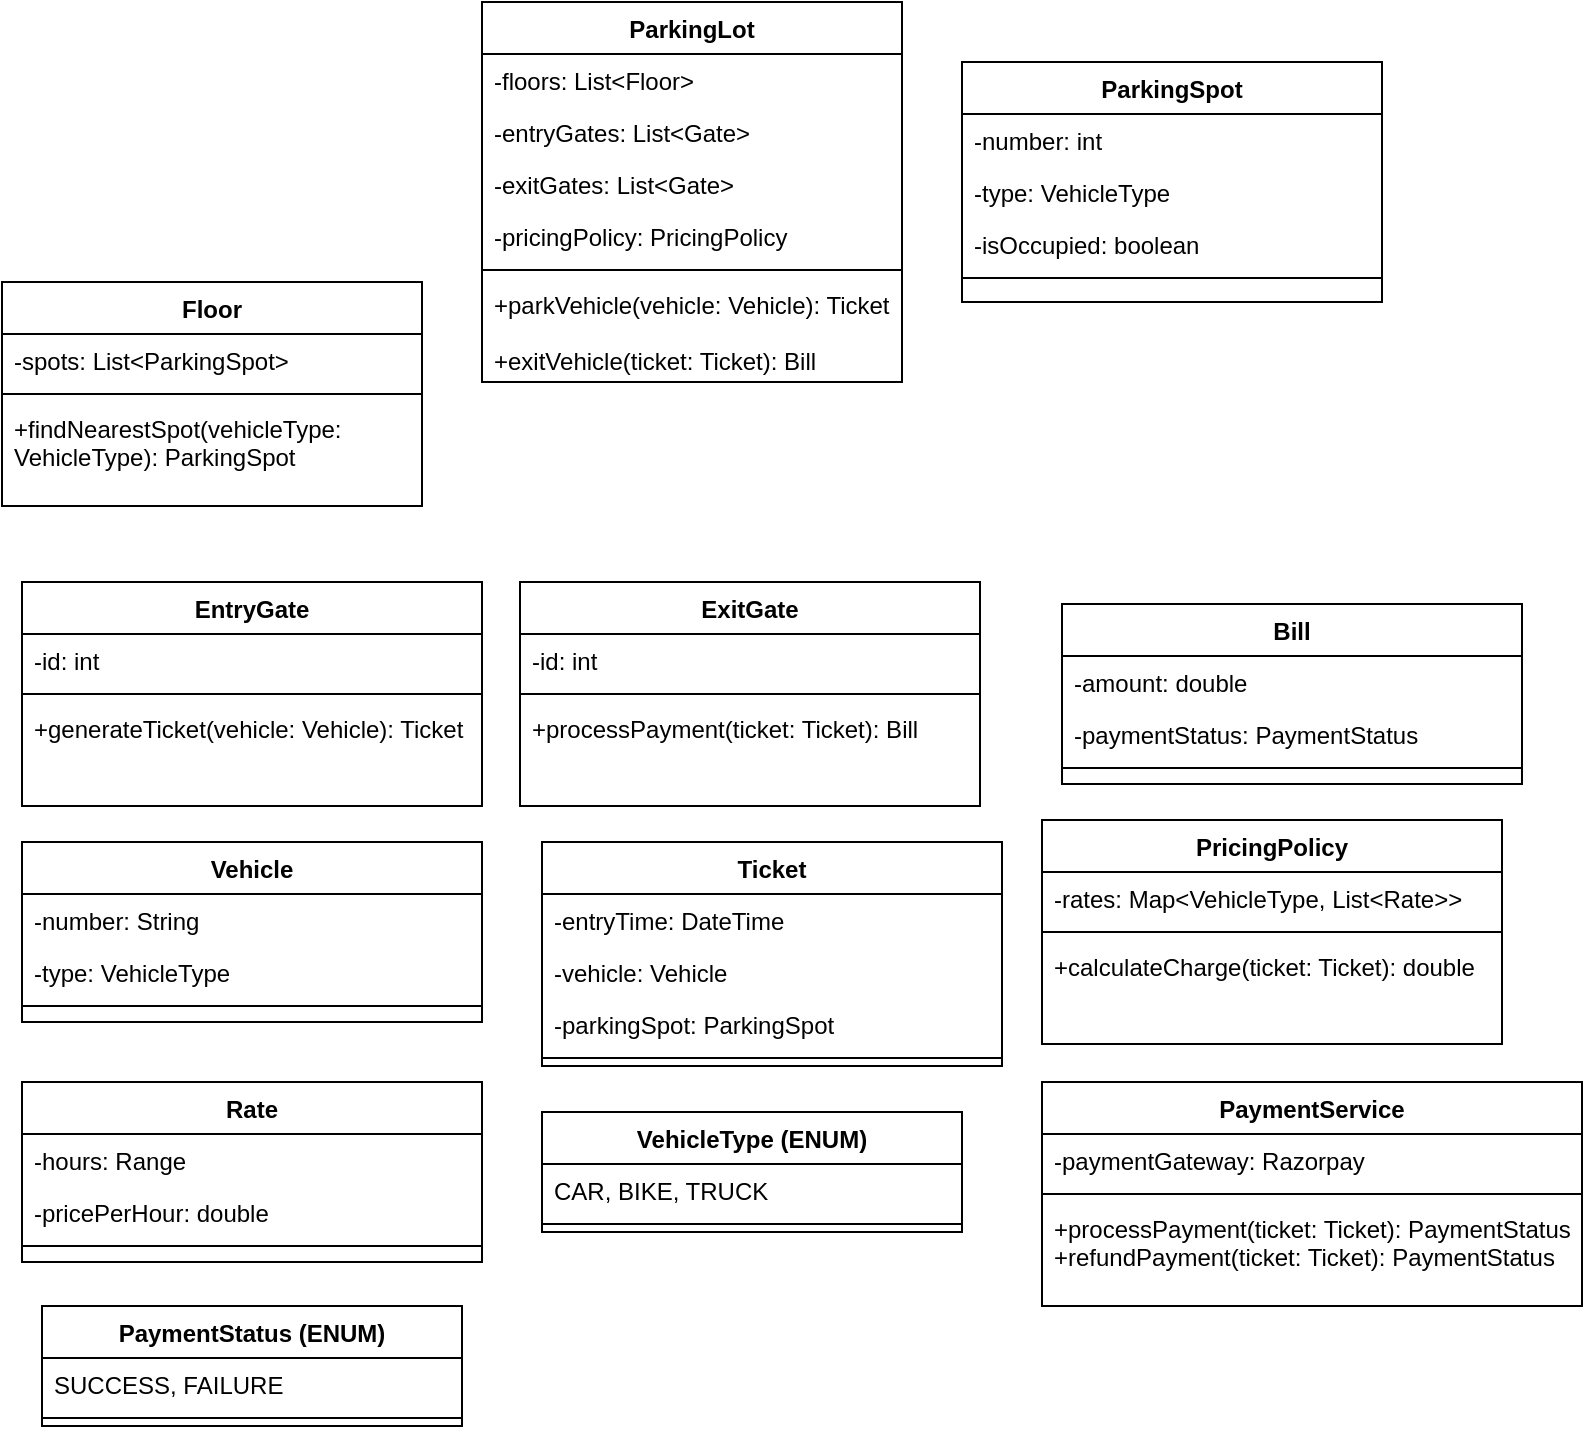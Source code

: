 <mxfile version="24.7.6">
  <diagram id="C5RBs43oDa-KdzZeNtuy" name="Page-1">
    <mxGraphModel dx="1050" dy="557" grid="1" gridSize="10" guides="1" tooltips="1" connect="1" arrows="1" fold="1" page="1" pageScale="1" pageWidth="827" pageHeight="1169" math="0" shadow="0">
      <root>
        <mxCell id="WIyWlLk6GJQsqaUBKTNV-0" />
        <mxCell id="WIyWlLk6GJQsqaUBKTNV-1" parent="WIyWlLk6GJQsqaUBKTNV-0" />
        <mxCell id="zkfFHV4jXpPFQw0GAbJ--0" value="ParkingLot" style="swimlane;fontStyle=1;align=center;verticalAlign=top;childLayout=stackLayout;horizontal=1;startSize=26;horizontalStack=0;resizeParent=1;resizeLast=0;collapsible=1;marginBottom=0;rounded=0;shadow=0;strokeWidth=1;" parent="WIyWlLk6GJQsqaUBKTNV-1" vertex="1">
          <mxGeometry x="280" y="30" width="210" height="190" as="geometry">
            <mxRectangle x="230" y="140" width="160" height="26" as="alternateBounds" />
          </mxGeometry>
        </mxCell>
        <mxCell id="zkfFHV4jXpPFQw0GAbJ--1" value="-floors: List&lt;Floor&gt; " style="text;align=left;verticalAlign=top;spacingLeft=4;spacingRight=4;overflow=hidden;rotatable=0;points=[[0,0.5],[1,0.5]];portConstraint=eastwest;" parent="zkfFHV4jXpPFQw0GAbJ--0" vertex="1">
          <mxGeometry y="26" width="210" height="26" as="geometry" />
        </mxCell>
        <mxCell id="zkfFHV4jXpPFQw0GAbJ--2" value="-entryGates: List&lt;Gate&gt;" style="text;align=left;verticalAlign=top;spacingLeft=4;spacingRight=4;overflow=hidden;rotatable=0;points=[[0,0.5],[1,0.5]];portConstraint=eastwest;rounded=0;shadow=0;html=0;" parent="zkfFHV4jXpPFQw0GAbJ--0" vertex="1">
          <mxGeometry y="52" width="210" height="26" as="geometry" />
        </mxCell>
        <mxCell id="zkfFHV4jXpPFQw0GAbJ--3" value="-exitGates: List&lt;Gate&gt;  " style="text;align=left;verticalAlign=top;spacingLeft=4;spacingRight=4;overflow=hidden;rotatable=0;points=[[0,0.5],[1,0.5]];portConstraint=eastwest;rounded=0;shadow=0;html=0;" parent="zkfFHV4jXpPFQw0GAbJ--0" vertex="1">
          <mxGeometry y="78" width="210" height="26" as="geometry" />
        </mxCell>
        <mxCell id="4GC-tnCzy-OKuHNRi4nL-4" value="-pricingPolicy: PricingPolicy " style="text;align=left;verticalAlign=top;spacingLeft=4;spacingRight=4;overflow=hidden;rotatable=0;points=[[0,0.5],[1,0.5]];portConstraint=eastwest;rounded=0;shadow=0;html=0;" vertex="1" parent="zkfFHV4jXpPFQw0GAbJ--0">
          <mxGeometry y="104" width="210" height="26" as="geometry" />
        </mxCell>
        <mxCell id="zkfFHV4jXpPFQw0GAbJ--4" value="" style="line;html=1;strokeWidth=1;align=left;verticalAlign=middle;spacingTop=-1;spacingLeft=3;spacingRight=3;rotatable=0;labelPosition=right;points=[];portConstraint=eastwest;" parent="zkfFHV4jXpPFQw0GAbJ--0" vertex="1">
          <mxGeometry y="130" width="210" height="8" as="geometry" />
        </mxCell>
        <mxCell id="zkfFHV4jXpPFQw0GAbJ--5" value="+parkVehicle(vehicle: Vehicle): Ticket&#xa;&#xa;+exitVehicle(ticket: Ticket): Bill" style="text;align=left;verticalAlign=top;spacingLeft=4;spacingRight=4;overflow=hidden;rotatable=0;points=[[0,0.5],[1,0.5]];portConstraint=eastwest;" parent="zkfFHV4jXpPFQw0GAbJ--0" vertex="1">
          <mxGeometry y="138" width="210" height="52" as="geometry" />
        </mxCell>
        <mxCell id="4GC-tnCzy-OKuHNRi4nL-5" value="Floor" style="swimlane;fontStyle=1;align=center;verticalAlign=top;childLayout=stackLayout;horizontal=1;startSize=26;horizontalStack=0;resizeParent=1;resizeLast=0;collapsible=1;marginBottom=0;rounded=0;shadow=0;strokeWidth=1;" vertex="1" parent="WIyWlLk6GJQsqaUBKTNV-1">
          <mxGeometry x="40" y="170" width="210" height="112" as="geometry">
            <mxRectangle x="230" y="140" width="160" height="26" as="alternateBounds" />
          </mxGeometry>
        </mxCell>
        <mxCell id="4GC-tnCzy-OKuHNRi4nL-6" value="-spots: List&lt;ParkingSpot&gt;  &#xa;" style="text;align=left;verticalAlign=top;spacingLeft=4;spacingRight=4;overflow=hidden;rotatable=0;points=[[0,0.5],[1,0.5]];portConstraint=eastwest;" vertex="1" parent="4GC-tnCzy-OKuHNRi4nL-5">
          <mxGeometry y="26" width="210" height="26" as="geometry" />
        </mxCell>
        <mxCell id="4GC-tnCzy-OKuHNRi4nL-10" value="" style="line;html=1;strokeWidth=1;align=left;verticalAlign=middle;spacingTop=-1;spacingLeft=3;spacingRight=3;rotatable=0;labelPosition=right;points=[];portConstraint=eastwest;" vertex="1" parent="4GC-tnCzy-OKuHNRi4nL-5">
          <mxGeometry y="52" width="210" height="8" as="geometry" />
        </mxCell>
        <mxCell id="4GC-tnCzy-OKuHNRi4nL-11" value="+findNearestSpot(vehicleType: &#xa;VehicleType): ParkingSpot" style="text;align=left;verticalAlign=top;spacingLeft=4;spacingRight=4;overflow=hidden;rotatable=0;points=[[0,0.5],[1,0.5]];portConstraint=eastwest;" vertex="1" parent="4GC-tnCzy-OKuHNRi4nL-5">
          <mxGeometry y="60" width="210" height="52" as="geometry" />
        </mxCell>
        <mxCell id="4GC-tnCzy-OKuHNRi4nL-12" value="ParkingSpot" style="swimlane;fontStyle=1;align=center;verticalAlign=top;childLayout=stackLayout;horizontal=1;startSize=26;horizontalStack=0;resizeParent=1;resizeLast=0;collapsible=1;marginBottom=0;rounded=0;shadow=0;strokeWidth=1;" vertex="1" parent="WIyWlLk6GJQsqaUBKTNV-1">
          <mxGeometry x="520" y="60" width="210" height="120" as="geometry">
            <mxRectangle x="230" y="140" width="160" height="26" as="alternateBounds" />
          </mxGeometry>
        </mxCell>
        <mxCell id="4GC-tnCzy-OKuHNRi4nL-13" value="-number: int" style="text;align=left;verticalAlign=top;spacingLeft=4;spacingRight=4;overflow=hidden;rotatable=0;points=[[0,0.5],[1,0.5]];portConstraint=eastwest;" vertex="1" parent="4GC-tnCzy-OKuHNRi4nL-12">
          <mxGeometry y="26" width="210" height="26" as="geometry" />
        </mxCell>
        <mxCell id="4GC-tnCzy-OKuHNRi4nL-14" value="-type: VehicleType" style="text;align=left;verticalAlign=top;spacingLeft=4;spacingRight=4;overflow=hidden;rotatable=0;points=[[0,0.5],[1,0.5]];portConstraint=eastwest;rounded=0;shadow=0;html=0;" vertex="1" parent="4GC-tnCzy-OKuHNRi4nL-12">
          <mxGeometry y="52" width="210" height="26" as="geometry" />
        </mxCell>
        <mxCell id="4GC-tnCzy-OKuHNRi4nL-15" value="-isOccupied: boolean" style="text;align=left;verticalAlign=top;spacingLeft=4;spacingRight=4;overflow=hidden;rotatable=0;points=[[0,0.5],[1,0.5]];portConstraint=eastwest;rounded=0;shadow=0;html=0;" vertex="1" parent="4GC-tnCzy-OKuHNRi4nL-12">
          <mxGeometry y="78" width="210" height="26" as="geometry" />
        </mxCell>
        <mxCell id="4GC-tnCzy-OKuHNRi4nL-17" value="" style="line;html=1;strokeWidth=1;align=left;verticalAlign=middle;spacingTop=-1;spacingLeft=3;spacingRight=3;rotatable=0;labelPosition=right;points=[];portConstraint=eastwest;" vertex="1" parent="4GC-tnCzy-OKuHNRi4nL-12">
          <mxGeometry y="104" width="210" height="8" as="geometry" />
        </mxCell>
        <mxCell id="4GC-tnCzy-OKuHNRi4nL-19" value="EntryGate" style="swimlane;fontStyle=1;align=center;verticalAlign=top;childLayout=stackLayout;horizontal=1;startSize=26;horizontalStack=0;resizeParent=1;resizeLast=0;collapsible=1;marginBottom=0;rounded=0;shadow=0;strokeWidth=1;" vertex="1" parent="WIyWlLk6GJQsqaUBKTNV-1">
          <mxGeometry x="50" y="320" width="230" height="112" as="geometry">
            <mxRectangle x="230" y="140" width="160" height="26" as="alternateBounds" />
          </mxGeometry>
        </mxCell>
        <mxCell id="4GC-tnCzy-OKuHNRi4nL-20" value="-id: int  &#xa;" style="text;align=left;verticalAlign=top;spacingLeft=4;spacingRight=4;overflow=hidden;rotatable=0;points=[[0,0.5],[1,0.5]];portConstraint=eastwest;" vertex="1" parent="4GC-tnCzy-OKuHNRi4nL-19">
          <mxGeometry y="26" width="230" height="26" as="geometry" />
        </mxCell>
        <mxCell id="4GC-tnCzy-OKuHNRi4nL-21" value="" style="line;html=1;strokeWidth=1;align=left;verticalAlign=middle;spacingTop=-1;spacingLeft=3;spacingRight=3;rotatable=0;labelPosition=right;points=[];portConstraint=eastwest;" vertex="1" parent="4GC-tnCzy-OKuHNRi4nL-19">
          <mxGeometry y="52" width="230" height="8" as="geometry" />
        </mxCell>
        <mxCell id="4GC-tnCzy-OKuHNRi4nL-22" value="+generateTicket(vehicle: Vehicle): Ticket" style="text;align=left;verticalAlign=top;spacingLeft=4;spacingRight=4;overflow=hidden;rotatable=0;points=[[0,0.5],[1,0.5]];portConstraint=eastwest;" vertex="1" parent="4GC-tnCzy-OKuHNRi4nL-19">
          <mxGeometry y="60" width="230" height="52" as="geometry" />
        </mxCell>
        <mxCell id="4GC-tnCzy-OKuHNRi4nL-23" value="ExitGate" style="swimlane;fontStyle=1;align=center;verticalAlign=top;childLayout=stackLayout;horizontal=1;startSize=26;horizontalStack=0;resizeParent=1;resizeLast=0;collapsible=1;marginBottom=0;rounded=0;shadow=0;strokeWidth=1;" vertex="1" parent="WIyWlLk6GJQsqaUBKTNV-1">
          <mxGeometry x="299" y="320" width="230" height="112" as="geometry">
            <mxRectangle x="230" y="140" width="160" height="26" as="alternateBounds" />
          </mxGeometry>
        </mxCell>
        <mxCell id="4GC-tnCzy-OKuHNRi4nL-24" value="-id: int  &#xa;" style="text;align=left;verticalAlign=top;spacingLeft=4;spacingRight=4;overflow=hidden;rotatable=0;points=[[0,0.5],[1,0.5]];portConstraint=eastwest;" vertex="1" parent="4GC-tnCzy-OKuHNRi4nL-23">
          <mxGeometry y="26" width="230" height="26" as="geometry" />
        </mxCell>
        <mxCell id="4GC-tnCzy-OKuHNRi4nL-25" value="" style="line;html=1;strokeWidth=1;align=left;verticalAlign=middle;spacingTop=-1;spacingLeft=3;spacingRight=3;rotatable=0;labelPosition=right;points=[];portConstraint=eastwest;" vertex="1" parent="4GC-tnCzy-OKuHNRi4nL-23">
          <mxGeometry y="52" width="230" height="8" as="geometry" />
        </mxCell>
        <mxCell id="4GC-tnCzy-OKuHNRi4nL-26" value="+processPayment(ticket: Ticket): Bill " style="text;align=left;verticalAlign=top;spacingLeft=4;spacingRight=4;overflow=hidden;rotatable=0;points=[[0,0.5],[1,0.5]];portConstraint=eastwest;" vertex="1" parent="4GC-tnCzy-OKuHNRi4nL-23">
          <mxGeometry y="60" width="230" height="52" as="geometry" />
        </mxCell>
        <mxCell id="4GC-tnCzy-OKuHNRi4nL-27" value="Vehicle" style="swimlane;fontStyle=1;align=center;verticalAlign=top;childLayout=stackLayout;horizontal=1;startSize=26;horizontalStack=0;resizeParent=1;resizeLast=0;collapsible=1;marginBottom=0;rounded=0;shadow=0;strokeWidth=1;" vertex="1" parent="WIyWlLk6GJQsqaUBKTNV-1">
          <mxGeometry x="50" y="450" width="230" height="90" as="geometry">
            <mxRectangle x="230" y="140" width="160" height="26" as="alternateBounds" />
          </mxGeometry>
        </mxCell>
        <mxCell id="4GC-tnCzy-OKuHNRi4nL-28" value="-number: String  &#xa;" style="text;align=left;verticalAlign=top;spacingLeft=4;spacingRight=4;overflow=hidden;rotatable=0;points=[[0,0.5],[1,0.5]];portConstraint=eastwest;" vertex="1" parent="4GC-tnCzy-OKuHNRi4nL-27">
          <mxGeometry y="26" width="230" height="26" as="geometry" />
        </mxCell>
        <mxCell id="4GC-tnCzy-OKuHNRi4nL-31" value="-type: VehicleType &#xa;" style="text;align=left;verticalAlign=top;spacingLeft=4;spacingRight=4;overflow=hidden;rotatable=0;points=[[0,0.5],[1,0.5]];portConstraint=eastwest;" vertex="1" parent="4GC-tnCzy-OKuHNRi4nL-27">
          <mxGeometry y="52" width="230" height="26" as="geometry" />
        </mxCell>
        <mxCell id="4GC-tnCzy-OKuHNRi4nL-29" value="" style="line;html=1;strokeWidth=1;align=left;verticalAlign=middle;spacingTop=-1;spacingLeft=3;spacingRight=3;rotatable=0;labelPosition=right;points=[];portConstraint=eastwest;" vertex="1" parent="4GC-tnCzy-OKuHNRi4nL-27">
          <mxGeometry y="78" width="230" height="8" as="geometry" />
        </mxCell>
        <mxCell id="4GC-tnCzy-OKuHNRi4nL-32" value="Ticket" style="swimlane;fontStyle=1;align=center;verticalAlign=top;childLayout=stackLayout;horizontal=1;startSize=26;horizontalStack=0;resizeParent=1;resizeLast=0;collapsible=1;marginBottom=0;rounded=0;shadow=0;strokeWidth=1;" vertex="1" parent="WIyWlLk6GJQsqaUBKTNV-1">
          <mxGeometry x="310" y="450" width="230" height="112" as="geometry">
            <mxRectangle x="230" y="140" width="160" height="26" as="alternateBounds" />
          </mxGeometry>
        </mxCell>
        <mxCell id="4GC-tnCzy-OKuHNRi4nL-33" value="-entryTime: DateTime&#xa;" style="text;align=left;verticalAlign=top;spacingLeft=4;spacingRight=4;overflow=hidden;rotatable=0;points=[[0,0.5],[1,0.5]];portConstraint=eastwest;" vertex="1" parent="4GC-tnCzy-OKuHNRi4nL-32">
          <mxGeometry y="26" width="230" height="26" as="geometry" />
        </mxCell>
        <mxCell id="4GC-tnCzy-OKuHNRi4nL-34" value="-vehicle: Vehicle  &#xa;" style="text;align=left;verticalAlign=top;spacingLeft=4;spacingRight=4;overflow=hidden;rotatable=0;points=[[0,0.5],[1,0.5]];portConstraint=eastwest;" vertex="1" parent="4GC-tnCzy-OKuHNRi4nL-32">
          <mxGeometry y="52" width="230" height="26" as="geometry" />
        </mxCell>
        <mxCell id="4GC-tnCzy-OKuHNRi4nL-36" value="-parkingSpot: ParkingSpot&#xa;" style="text;align=left;verticalAlign=top;spacingLeft=4;spacingRight=4;overflow=hidden;rotatable=0;points=[[0,0.5],[1,0.5]];portConstraint=eastwest;" vertex="1" parent="4GC-tnCzy-OKuHNRi4nL-32">
          <mxGeometry y="78" width="230" height="26" as="geometry" />
        </mxCell>
        <mxCell id="4GC-tnCzy-OKuHNRi4nL-35" value="" style="line;html=1;strokeWidth=1;align=left;verticalAlign=middle;spacingTop=-1;spacingLeft=3;spacingRight=3;rotatable=0;labelPosition=right;points=[];portConstraint=eastwest;" vertex="1" parent="4GC-tnCzy-OKuHNRi4nL-32">
          <mxGeometry y="104" width="230" height="8" as="geometry" />
        </mxCell>
        <mxCell id="4GC-tnCzy-OKuHNRi4nL-37" value="Bill" style="swimlane;fontStyle=1;align=center;verticalAlign=top;childLayout=stackLayout;horizontal=1;startSize=26;horizontalStack=0;resizeParent=1;resizeLast=0;collapsible=1;marginBottom=0;rounded=0;shadow=0;strokeWidth=1;" vertex="1" parent="WIyWlLk6GJQsqaUBKTNV-1">
          <mxGeometry x="570" y="331" width="230" height="90" as="geometry">
            <mxRectangle x="230" y="140" width="160" height="26" as="alternateBounds" />
          </mxGeometry>
        </mxCell>
        <mxCell id="4GC-tnCzy-OKuHNRi4nL-38" value="-amount: double   &#xa;" style="text;align=left;verticalAlign=top;spacingLeft=4;spacingRight=4;overflow=hidden;rotatable=0;points=[[0,0.5],[1,0.5]];portConstraint=eastwest;" vertex="1" parent="4GC-tnCzy-OKuHNRi4nL-37">
          <mxGeometry y="26" width="230" height="26" as="geometry" />
        </mxCell>
        <mxCell id="4GC-tnCzy-OKuHNRi4nL-39" value="-paymentStatus: PaymentStatus &#xa;" style="text;align=left;verticalAlign=top;spacingLeft=4;spacingRight=4;overflow=hidden;rotatable=0;points=[[0,0.5],[1,0.5]];portConstraint=eastwest;" vertex="1" parent="4GC-tnCzy-OKuHNRi4nL-37">
          <mxGeometry y="52" width="230" height="26" as="geometry" />
        </mxCell>
        <mxCell id="4GC-tnCzy-OKuHNRi4nL-40" value="" style="line;html=1;strokeWidth=1;align=left;verticalAlign=middle;spacingTop=-1;spacingLeft=3;spacingRight=3;rotatable=0;labelPosition=right;points=[];portConstraint=eastwest;" vertex="1" parent="4GC-tnCzy-OKuHNRi4nL-37">
          <mxGeometry y="78" width="230" height="8" as="geometry" />
        </mxCell>
        <mxCell id="4GC-tnCzy-OKuHNRi4nL-41" value="PricingPolicy" style="swimlane;fontStyle=1;align=center;verticalAlign=top;childLayout=stackLayout;horizontal=1;startSize=26;horizontalStack=0;resizeParent=1;resizeLast=0;collapsible=1;marginBottom=0;rounded=0;shadow=0;strokeWidth=1;" vertex="1" parent="WIyWlLk6GJQsqaUBKTNV-1">
          <mxGeometry x="560" y="439" width="230" height="112" as="geometry">
            <mxRectangle x="230" y="140" width="160" height="26" as="alternateBounds" />
          </mxGeometry>
        </mxCell>
        <mxCell id="4GC-tnCzy-OKuHNRi4nL-42" value="-rates: Map&lt;VehicleType, List&lt;Rate&gt;&gt;&#xa;" style="text;align=left;verticalAlign=top;spacingLeft=4;spacingRight=4;overflow=hidden;rotatable=0;points=[[0,0.5],[1,0.5]];portConstraint=eastwest;" vertex="1" parent="4GC-tnCzy-OKuHNRi4nL-41">
          <mxGeometry y="26" width="230" height="26" as="geometry" />
        </mxCell>
        <mxCell id="4GC-tnCzy-OKuHNRi4nL-43" value="" style="line;html=1;strokeWidth=1;align=left;verticalAlign=middle;spacingTop=-1;spacingLeft=3;spacingRight=3;rotatable=0;labelPosition=right;points=[];portConstraint=eastwest;" vertex="1" parent="4GC-tnCzy-OKuHNRi4nL-41">
          <mxGeometry y="52" width="230" height="8" as="geometry" />
        </mxCell>
        <mxCell id="4GC-tnCzy-OKuHNRi4nL-44" value="+calculateCharge(ticket: Ticket): double " style="text;align=left;verticalAlign=top;spacingLeft=4;spacingRight=4;overflow=hidden;rotatable=0;points=[[0,0.5],[1,0.5]];portConstraint=eastwest;" vertex="1" parent="4GC-tnCzy-OKuHNRi4nL-41">
          <mxGeometry y="60" width="230" height="52" as="geometry" />
        </mxCell>
        <mxCell id="4GC-tnCzy-OKuHNRi4nL-45" value="Rate" style="swimlane;fontStyle=1;align=center;verticalAlign=top;childLayout=stackLayout;horizontal=1;startSize=26;horizontalStack=0;resizeParent=1;resizeLast=0;collapsible=1;marginBottom=0;rounded=0;shadow=0;strokeWidth=1;" vertex="1" parent="WIyWlLk6GJQsqaUBKTNV-1">
          <mxGeometry x="50" y="570" width="230" height="90" as="geometry">
            <mxRectangle x="230" y="140" width="160" height="26" as="alternateBounds" />
          </mxGeometry>
        </mxCell>
        <mxCell id="4GC-tnCzy-OKuHNRi4nL-46" value="-hours: Range     &#xa;" style="text;align=left;verticalAlign=top;spacingLeft=4;spacingRight=4;overflow=hidden;rotatable=0;points=[[0,0.5],[1,0.5]];portConstraint=eastwest;" vertex="1" parent="4GC-tnCzy-OKuHNRi4nL-45">
          <mxGeometry y="26" width="230" height="26" as="geometry" />
        </mxCell>
        <mxCell id="4GC-tnCzy-OKuHNRi4nL-47" value="-pricePerHour: double&#xa;" style="text;align=left;verticalAlign=top;spacingLeft=4;spacingRight=4;overflow=hidden;rotatable=0;points=[[0,0.5],[1,0.5]];portConstraint=eastwest;" vertex="1" parent="4GC-tnCzy-OKuHNRi4nL-45">
          <mxGeometry y="52" width="230" height="26" as="geometry" />
        </mxCell>
        <mxCell id="4GC-tnCzy-OKuHNRi4nL-48" value="" style="line;html=1;strokeWidth=1;align=left;verticalAlign=middle;spacingTop=-1;spacingLeft=3;spacingRight=3;rotatable=0;labelPosition=right;points=[];portConstraint=eastwest;" vertex="1" parent="4GC-tnCzy-OKuHNRi4nL-45">
          <mxGeometry y="78" width="230" height="8" as="geometry" />
        </mxCell>
        <mxCell id="4GC-tnCzy-OKuHNRi4nL-49" value="VehicleType (ENUM)" style="swimlane;fontStyle=1;align=center;verticalAlign=top;childLayout=stackLayout;horizontal=1;startSize=26;horizontalStack=0;resizeParent=1;resizeLast=0;collapsible=1;marginBottom=0;rounded=0;shadow=0;strokeWidth=1;" vertex="1" parent="WIyWlLk6GJQsqaUBKTNV-1">
          <mxGeometry x="310" y="585" width="210" height="60" as="geometry">
            <mxRectangle x="230" y="140" width="160" height="26" as="alternateBounds" />
          </mxGeometry>
        </mxCell>
        <mxCell id="4GC-tnCzy-OKuHNRi4nL-50" value="CAR, BIKE, TRUCK &#xa;" style="text;align=left;verticalAlign=top;spacingLeft=4;spacingRight=4;overflow=hidden;rotatable=0;points=[[0,0.5],[1,0.5]];portConstraint=eastwest;" vertex="1" parent="4GC-tnCzy-OKuHNRi4nL-49">
          <mxGeometry y="26" width="210" height="26" as="geometry" />
        </mxCell>
        <mxCell id="4GC-tnCzy-OKuHNRi4nL-52" value="" style="line;html=1;strokeWidth=1;align=left;verticalAlign=middle;spacingTop=-1;spacingLeft=3;spacingRight=3;rotatable=0;labelPosition=right;points=[];portConstraint=eastwest;" vertex="1" parent="4GC-tnCzy-OKuHNRi4nL-49">
          <mxGeometry y="52" width="210" height="8" as="geometry" />
        </mxCell>
        <mxCell id="4GC-tnCzy-OKuHNRi4nL-54" value="PaymentService" style="swimlane;fontStyle=1;align=center;verticalAlign=top;childLayout=stackLayout;horizontal=1;startSize=26;horizontalStack=0;resizeParent=1;resizeLast=0;collapsible=1;marginBottom=0;rounded=0;shadow=0;strokeWidth=1;" vertex="1" parent="WIyWlLk6GJQsqaUBKTNV-1">
          <mxGeometry x="560" y="570" width="270" height="112" as="geometry">
            <mxRectangle x="230" y="140" width="160" height="26" as="alternateBounds" />
          </mxGeometry>
        </mxCell>
        <mxCell id="4GC-tnCzy-OKuHNRi4nL-55" value="-paymentGateway: Razorpay  " style="text;align=left;verticalAlign=top;spacingLeft=4;spacingRight=4;overflow=hidden;rotatable=0;points=[[0,0.5],[1,0.5]];portConstraint=eastwest;" vertex="1" parent="4GC-tnCzy-OKuHNRi4nL-54">
          <mxGeometry y="26" width="270" height="26" as="geometry" />
        </mxCell>
        <mxCell id="4GC-tnCzy-OKuHNRi4nL-56" value="" style="line;html=1;strokeWidth=1;align=left;verticalAlign=middle;spacingTop=-1;spacingLeft=3;spacingRight=3;rotatable=0;labelPosition=right;points=[];portConstraint=eastwest;" vertex="1" parent="4GC-tnCzy-OKuHNRi4nL-54">
          <mxGeometry y="52" width="270" height="8" as="geometry" />
        </mxCell>
        <mxCell id="4GC-tnCzy-OKuHNRi4nL-57" value="+processPayment(ticket: Ticket): PaymentStatus&#xa;+refundPayment(ticket: Ticket): PaymentStatus " style="text;align=left;verticalAlign=top;spacingLeft=4;spacingRight=4;overflow=hidden;rotatable=0;points=[[0,0.5],[1,0.5]];portConstraint=eastwest;" vertex="1" parent="4GC-tnCzy-OKuHNRi4nL-54">
          <mxGeometry y="60" width="270" height="52" as="geometry" />
        </mxCell>
        <mxCell id="4GC-tnCzy-OKuHNRi4nL-58" value="PaymentStatus (ENUM)" style="swimlane;fontStyle=1;align=center;verticalAlign=top;childLayout=stackLayout;horizontal=1;startSize=26;horizontalStack=0;resizeParent=1;resizeLast=0;collapsible=1;marginBottom=0;rounded=0;shadow=0;strokeWidth=1;" vertex="1" parent="WIyWlLk6GJQsqaUBKTNV-1">
          <mxGeometry x="60" y="682" width="210" height="60" as="geometry">
            <mxRectangle x="230" y="140" width="160" height="26" as="alternateBounds" />
          </mxGeometry>
        </mxCell>
        <mxCell id="4GC-tnCzy-OKuHNRi4nL-59" value="SUCCESS, FAILURE&#xa;" style="text;align=left;verticalAlign=top;spacingLeft=4;spacingRight=4;overflow=hidden;rotatable=0;points=[[0,0.5],[1,0.5]];portConstraint=eastwest;" vertex="1" parent="4GC-tnCzy-OKuHNRi4nL-58">
          <mxGeometry y="26" width="210" height="26" as="geometry" />
        </mxCell>
        <mxCell id="4GC-tnCzy-OKuHNRi4nL-60" value="" style="line;html=1;strokeWidth=1;align=left;verticalAlign=middle;spacingTop=-1;spacingLeft=3;spacingRight=3;rotatable=0;labelPosition=right;points=[];portConstraint=eastwest;" vertex="1" parent="4GC-tnCzy-OKuHNRi4nL-58">
          <mxGeometry y="52" width="210" height="8" as="geometry" />
        </mxCell>
      </root>
    </mxGraphModel>
  </diagram>
</mxfile>
